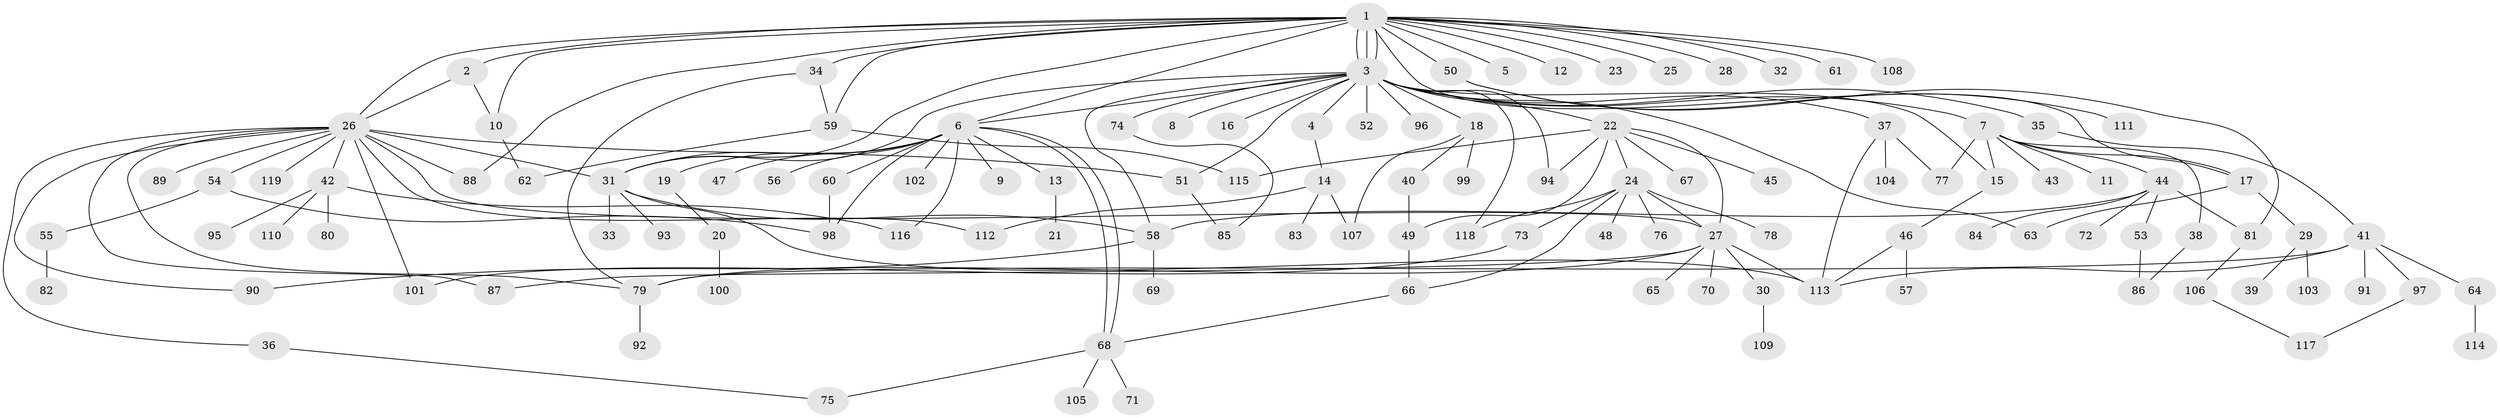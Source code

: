 // Generated by graph-tools (version 1.1) at 2025/25/03/09/25 03:25:54]
// undirected, 119 vertices, 165 edges
graph export_dot {
graph [start="1"]
  node [color=gray90,style=filled];
  1;
  2;
  3;
  4;
  5;
  6;
  7;
  8;
  9;
  10;
  11;
  12;
  13;
  14;
  15;
  16;
  17;
  18;
  19;
  20;
  21;
  22;
  23;
  24;
  25;
  26;
  27;
  28;
  29;
  30;
  31;
  32;
  33;
  34;
  35;
  36;
  37;
  38;
  39;
  40;
  41;
  42;
  43;
  44;
  45;
  46;
  47;
  48;
  49;
  50;
  51;
  52;
  53;
  54;
  55;
  56;
  57;
  58;
  59;
  60;
  61;
  62;
  63;
  64;
  65;
  66;
  67;
  68;
  69;
  70;
  71;
  72;
  73;
  74;
  75;
  76;
  77;
  78;
  79;
  80;
  81;
  82;
  83;
  84;
  85;
  86;
  87;
  88;
  89;
  90;
  91;
  92;
  93;
  94;
  95;
  96;
  97;
  98;
  99;
  100;
  101;
  102;
  103;
  104;
  105;
  106;
  107;
  108;
  109;
  110;
  111;
  112;
  113;
  114;
  115;
  116;
  117;
  118;
  119;
  1 -- 2;
  1 -- 3;
  1 -- 3;
  1 -- 3;
  1 -- 5;
  1 -- 6;
  1 -- 10;
  1 -- 12;
  1 -- 17;
  1 -- 23;
  1 -- 25;
  1 -- 26;
  1 -- 28;
  1 -- 31;
  1 -- 32;
  1 -- 34;
  1 -- 50;
  1 -- 59;
  1 -- 61;
  1 -- 88;
  1 -- 108;
  2 -- 10;
  2 -- 26;
  3 -- 4;
  3 -- 6;
  3 -- 7;
  3 -- 8;
  3 -- 15;
  3 -- 16;
  3 -- 18;
  3 -- 22;
  3 -- 31;
  3 -- 35;
  3 -- 37;
  3 -- 51;
  3 -- 52;
  3 -- 58;
  3 -- 63;
  3 -- 74;
  3 -- 94;
  3 -- 96;
  3 -- 118;
  4 -- 14;
  6 -- 9;
  6 -- 13;
  6 -- 19;
  6 -- 31;
  6 -- 47;
  6 -- 56;
  6 -- 60;
  6 -- 68;
  6 -- 68;
  6 -- 98;
  6 -- 102;
  6 -- 116;
  7 -- 11;
  7 -- 15;
  7 -- 17;
  7 -- 38;
  7 -- 43;
  7 -- 44;
  7 -- 77;
  10 -- 62;
  13 -- 21;
  14 -- 83;
  14 -- 107;
  14 -- 112;
  15 -- 46;
  17 -- 29;
  17 -- 63;
  18 -- 40;
  18 -- 99;
  18 -- 107;
  19 -- 20;
  20 -- 100;
  22 -- 24;
  22 -- 27;
  22 -- 45;
  22 -- 49;
  22 -- 67;
  22 -- 94;
  22 -- 115;
  24 -- 27;
  24 -- 48;
  24 -- 66;
  24 -- 73;
  24 -- 76;
  24 -- 78;
  24 -- 118;
  26 -- 27;
  26 -- 31;
  26 -- 36;
  26 -- 42;
  26 -- 51;
  26 -- 54;
  26 -- 79;
  26 -- 87;
  26 -- 88;
  26 -- 89;
  26 -- 90;
  26 -- 101;
  26 -- 112;
  26 -- 119;
  27 -- 30;
  27 -- 65;
  27 -- 70;
  27 -- 79;
  27 -- 87;
  27 -- 113;
  29 -- 39;
  29 -- 103;
  30 -- 109;
  31 -- 33;
  31 -- 58;
  31 -- 93;
  31 -- 113;
  34 -- 59;
  34 -- 79;
  35 -- 41;
  36 -- 75;
  37 -- 77;
  37 -- 104;
  37 -- 113;
  38 -- 86;
  40 -- 49;
  41 -- 64;
  41 -- 79;
  41 -- 91;
  41 -- 97;
  41 -- 113;
  42 -- 80;
  42 -- 95;
  42 -- 110;
  42 -- 116;
  44 -- 53;
  44 -- 58;
  44 -- 72;
  44 -- 81;
  44 -- 84;
  46 -- 57;
  46 -- 113;
  49 -- 66;
  50 -- 81;
  50 -- 111;
  51 -- 85;
  53 -- 86;
  54 -- 55;
  54 -- 98;
  55 -- 82;
  58 -- 69;
  58 -- 90;
  59 -- 62;
  59 -- 115;
  60 -- 98;
  64 -- 114;
  66 -- 68;
  68 -- 71;
  68 -- 75;
  68 -- 105;
  73 -- 101;
  74 -- 85;
  79 -- 92;
  81 -- 106;
  97 -- 117;
  106 -- 117;
}
